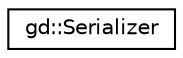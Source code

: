 digraph "Graphical Class Hierarchy"
{
  edge [fontname="Helvetica",fontsize="10",labelfontname="Helvetica",labelfontsize="10"];
  node [fontname="Helvetica",fontsize="10",shape=record];
  rankdir="LR";
  Node1 [label="gd::Serializer",height=0.2,width=0.4,color="black", fillcolor="white", style="filled",URL="$classgd_1_1_serializer.html",tooltip="The class used to save/load projects and GDCore classes from/to XML or JSON. "];
}
